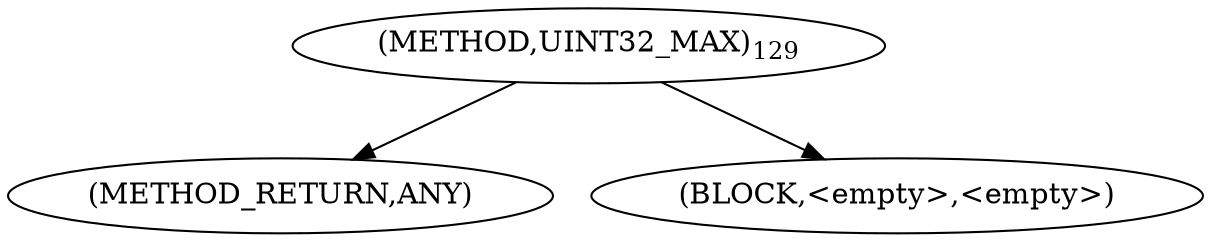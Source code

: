 digraph "UINT32_MAX" {  
"100793" [label = <(METHOD,UINT32_MAX)<SUB>129</SUB>> ]
"100794" [label = <(METHOD_RETURN,ANY)> ]
"100795" [label = <(BLOCK,&lt;empty&gt;,&lt;empty&gt;)> ]
  "100793" -> "100794" 
  "100793" -> "100795" 
}
